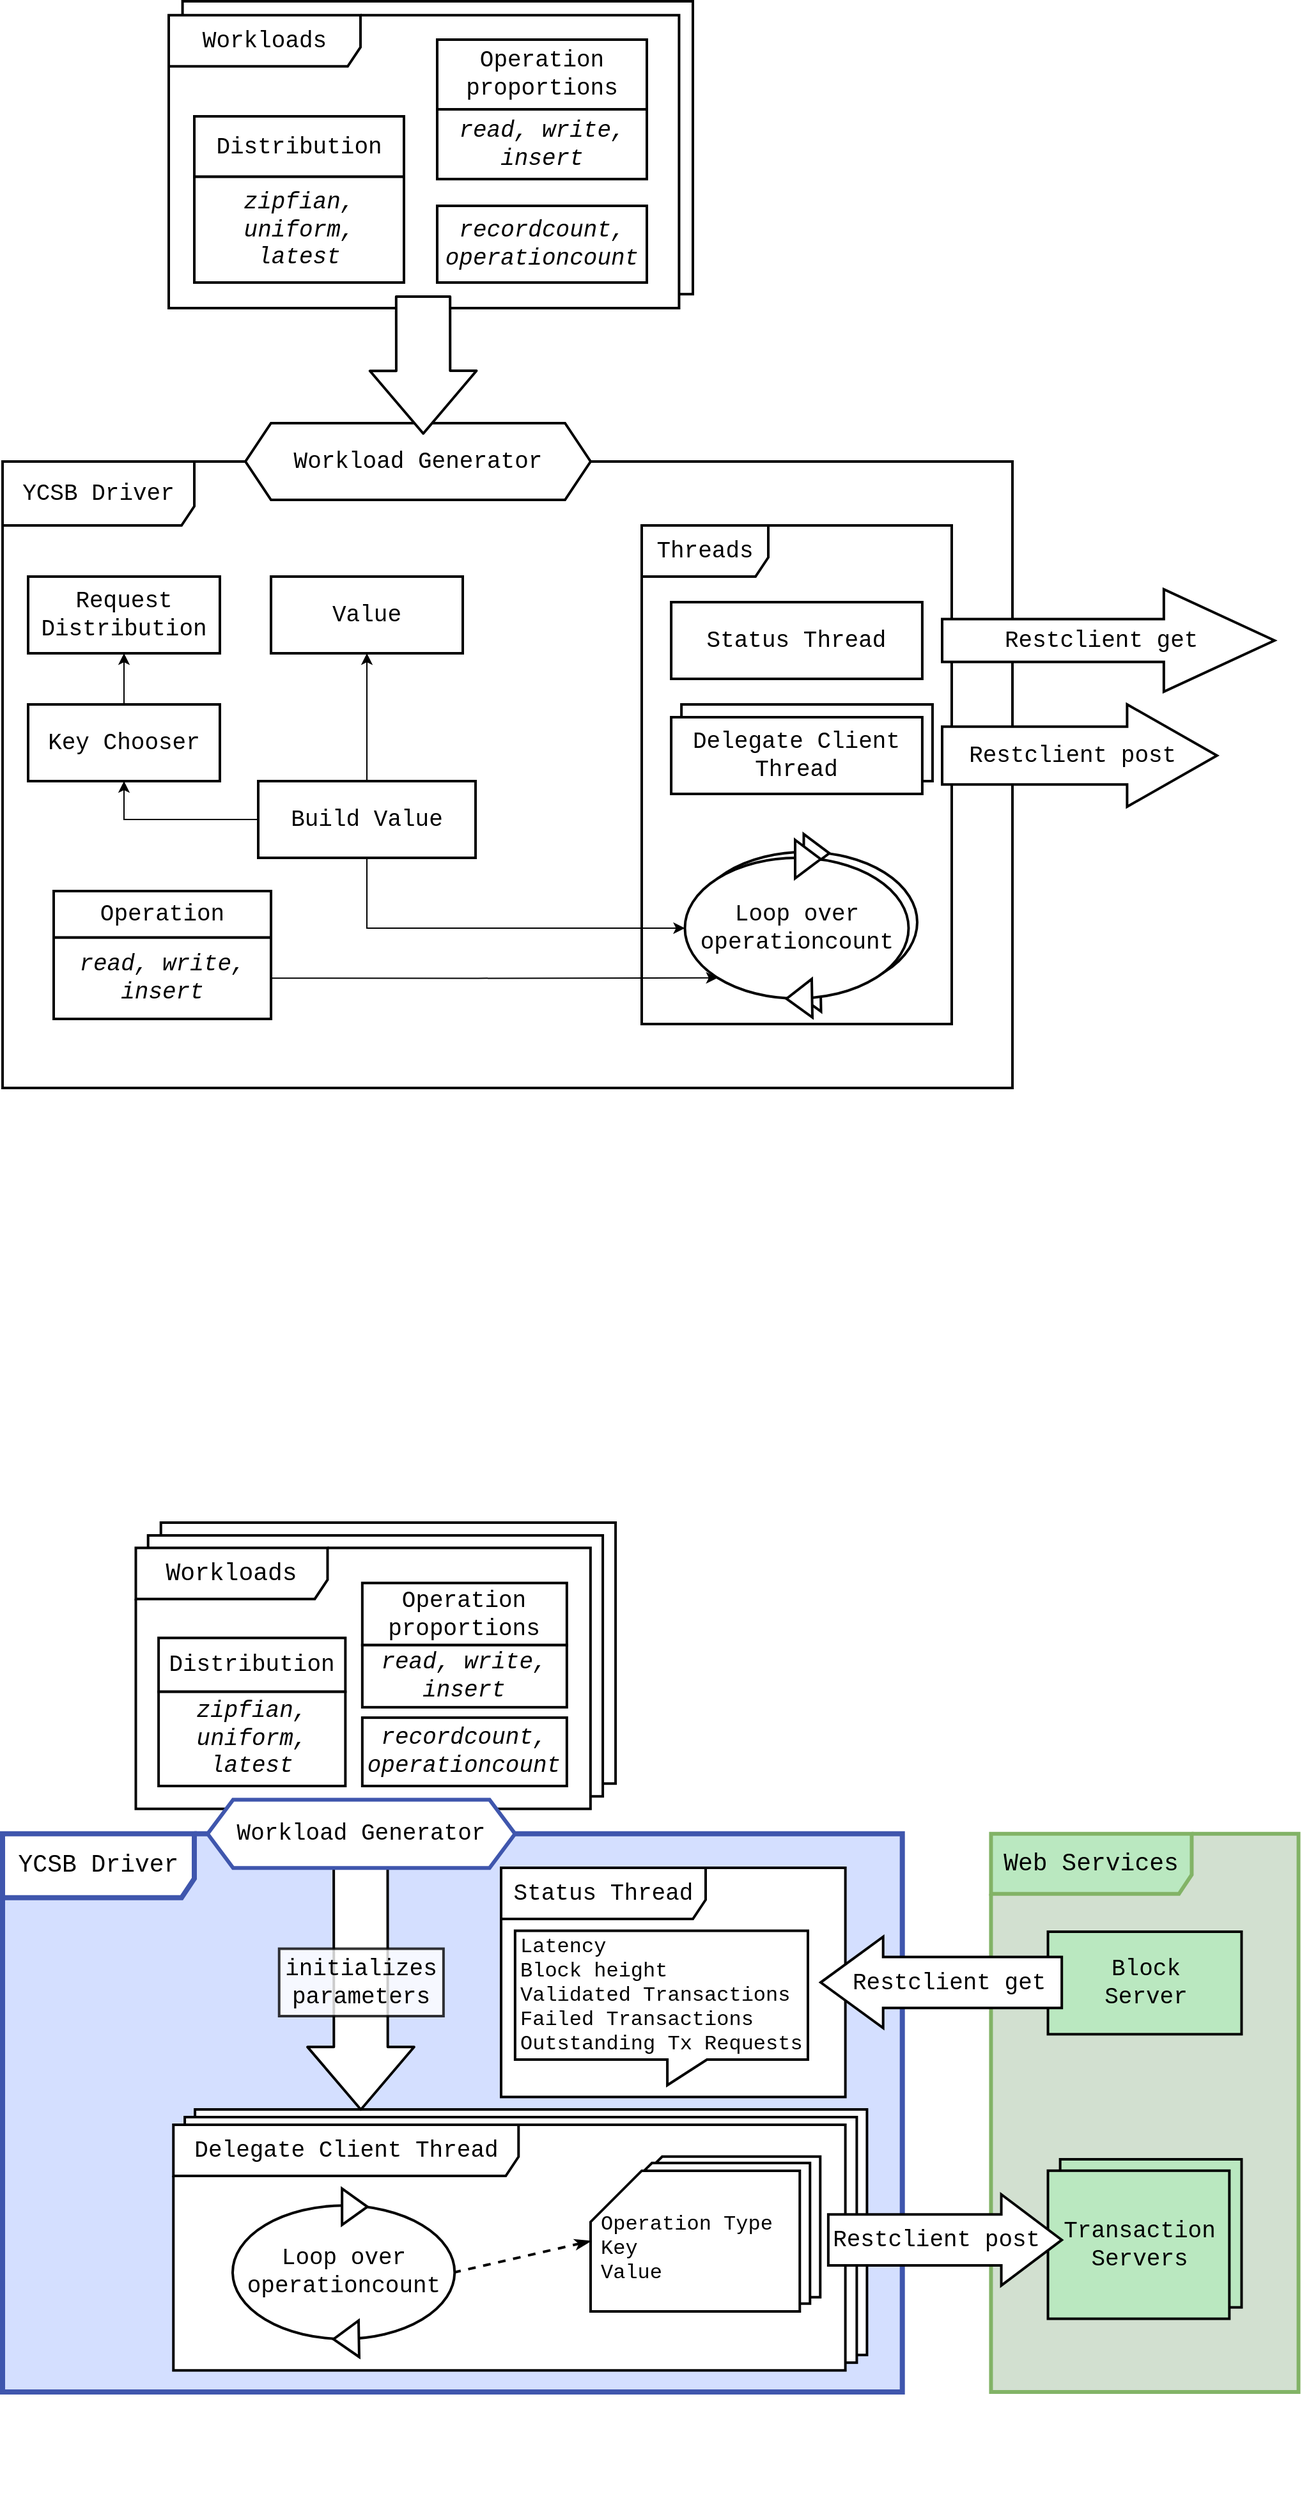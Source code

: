 <mxfile version="13.7.9" type="github">
  <diagram id="pOonJXKXdqX5Wi59BkSP" name="Page-1">
    <mxGraphModel dx="1422" dy="1947" grid="1" gridSize="10" guides="1" tooltips="1" connect="1" arrows="1" fold="1" page="1" pageScale="1" pageWidth="1600" pageHeight="1200" math="0" shadow="0">
      <root>
        <mxCell id="0" />
        <mxCell id="1" parent="0" />
        <mxCell id="Sb2OnQl6o-W4m9OuFsLd-70" value="" style="rounded=0;whiteSpace=wrap;html=1;strokeWidth=2;fillColor=#ffffff;gradientColor=none;fontFamily=Courier New;fontSize=18;" parent="1" vertex="1">
          <mxGeometry x="173.855" y="40" width="355.679" height="204.11" as="geometry" />
        </mxCell>
        <mxCell id="Sb2OnQl6o-W4m9OuFsLd-69" value="" style="group" parent="1" vertex="1" connectable="0">
          <mxGeometry x="823.222" y="283.431" width="240.558" height="436.569" as="geometry" />
        </mxCell>
        <mxCell id="Sb2OnQl6o-W4m9OuFsLd-57" value="&lt;font style=&quot;font-size: 19px&quot;&gt;Web Services&lt;/font&gt;" style="shape=umlFrame;whiteSpace=wrap;html=1;width=157;height=47;strokeWidth=3;fontFamily=Courier New;fontSize=18;strokeColor=#82b366;fillColor=#BAE8C0;swimlaneFillColor=#D2E0D0;" parent="Sb2OnQl6o-W4m9OuFsLd-69" vertex="1">
          <mxGeometry width="240.558" height="436.569" as="geometry" />
        </mxCell>
        <mxCell id="Sb2OnQl6o-W4m9OuFsLd-58" value="&lt;div style=&quot;font-size: 18px;&quot;&gt;Block&lt;br style=&quot;font-size: 18px;&quot;&gt;&lt;/div&gt;&lt;div style=&quot;font-size: 18px;&quot;&gt;Server&lt;br style=&quot;font-size: 18px;&quot;&gt;&lt;/div&gt;" style="html=1;strokeWidth=2;fontFamily=Courier New;fontSize=18;rounded=0;fillColor=#BAE8C0;" parent="Sb2OnQl6o-W4m9OuFsLd-69" vertex="1">
          <mxGeometry x="44.548" y="76.566" width="151.462" height="80.186" as="geometry" />
        </mxCell>
        <mxCell id="Sb2OnQl6o-W4m9OuFsLd-61" value="" style="group;fontSize=18;" parent="Sb2OnQl6o-W4m9OuFsLd-69" vertex="1" connectable="0">
          <mxGeometry x="44.548" y="254.567" width="151.462" height="124.734" as="geometry" />
        </mxCell>
        <mxCell id="Sb2OnQl6o-W4m9OuFsLd-59" value="" style="html=1;strokeWidth=2;fontFamily=Courier New;fontSize=18;rounded=0;fillColor=#BAE8C0;" parent="Sb2OnQl6o-W4m9OuFsLd-61" vertex="1">
          <mxGeometry x="9.562" width="141.901" height="115.824" as="geometry" />
        </mxCell>
        <mxCell id="Sb2OnQl6o-W4m9OuFsLd-60" value="&lt;div style=&quot;font-size: 18px;&quot;&gt;Transaction&lt;/div&gt;&lt;div style=&quot;font-size: 18px;&quot;&gt;Servers&lt;br style=&quot;font-size: 18px;&quot;&gt;&lt;/div&gt;" style="html=1;strokeWidth=2;fontFamily=Courier New;fontSize=18;rounded=0;fillColor=#BAE8C0;" parent="Sb2OnQl6o-W4m9OuFsLd-61" vertex="1">
          <mxGeometry y="8.91" width="141.901" height="115.824" as="geometry" />
        </mxCell>
        <mxCell id="PL5TwtShoDvxXe4F9321-1" value="&lt;font style=&quot;font-size: 18px&quot;&gt;YCSB Driver&lt;/font&gt;" style="shape=umlFrame;whiteSpace=wrap;html=1;strokeWidth=2;fontFamily=Courier New;width=150;height=50;" parent="1" vertex="1">
          <mxGeometry x="50" y="-790" width="790" height="490" as="geometry" />
        </mxCell>
        <mxCell id="PL5TwtShoDvxXe4F9321-3" value="Workload Generator" style="shape=hexagon;perimeter=hexagonPerimeter2;whiteSpace=wrap;html=1;fixedSize=1;fontFamily=Courier New;fontSize=18;fontColor=#000000;align=center;strokeColor=#000000;strokeWidth=2;fillColor=#ffffff;" parent="1" vertex="1">
          <mxGeometry x="240" y="-820" width="270" height="60" as="geometry" />
        </mxCell>
        <mxCell id="PL5TwtShoDvxXe4F9321-40" value="" style="group" parent="1" vertex="1" connectable="0">
          <mxGeometry x="180" y="-1150" width="410" height="340" as="geometry" />
        </mxCell>
        <mxCell id="PL5TwtShoDvxXe4F9321-33" value="" style="rounded=0;whiteSpace=wrap;html=1;strokeWidth=2;fillColor=#ffffff;gradientColor=none;fontFamily=Courier New;fontSize=18;" parent="PL5TwtShoDvxXe4F9321-40" vertex="1">
          <mxGeometry x="10.789" width="399.211" height="229.091" as="geometry" />
        </mxCell>
        <mxCell id="PL5TwtShoDvxXe4F9321-24" value="&lt;font style=&quot;font-size: 18px&quot;&gt;Workloads&lt;/font&gt;" style="shape=umlFrame;whiteSpace=wrap;html=1;strokeWidth=2;fontFamily=Courier New;width=150;height=40;swimlaneFillColor=#ffffff;" parent="PL5TwtShoDvxXe4F9321-40" vertex="1">
          <mxGeometry y="10.909" width="399.211" height="229.091" as="geometry" />
        </mxCell>
        <mxCell id="PL5TwtShoDvxXe4F9321-46" value="&lt;div&gt;&lt;i&gt;recordcount,&lt;/i&gt;&lt;/div&gt;&lt;div&gt;&lt;i&gt;operationcount&lt;br&gt;&lt;/i&gt;&lt;/div&gt;" style="rounded=0;whiteSpace=wrap;html=1;strokeWidth=2;fontFamily=Courier New;fontSize=18;" parent="PL5TwtShoDvxXe4F9321-40" vertex="1">
          <mxGeometry x="210" y="160" width="164" height="60" as="geometry" />
        </mxCell>
        <mxCell id="PL5TwtShoDvxXe4F9321-29" value="" style="group" parent="PL5TwtShoDvxXe4F9321-40" vertex="1" connectable="0">
          <mxGeometry x="20" y="90" width="164" height="130" as="geometry" />
        </mxCell>
        <mxCell id="PL5TwtShoDvxXe4F9321-27" value="Distribution" style="rounded=0;whiteSpace=wrap;html=1;strokeWidth=2;fontFamily=Courier New;fontSize=18;" parent="PL5TwtShoDvxXe4F9321-29" vertex="1">
          <mxGeometry width="164.0" height="47.273" as="geometry" />
        </mxCell>
        <mxCell id="PL5TwtShoDvxXe4F9321-28" value="&lt;div&gt;&lt;i&gt;zipfian, uniform,&lt;/i&gt;&lt;/div&gt;&lt;div&gt;&lt;i&gt; latest &lt;br&gt;&lt;/i&gt;&lt;/div&gt;" style="rounded=0;whiteSpace=wrap;html=1;strokeWidth=2;fontFamily=Courier New;fontSize=18;" parent="PL5TwtShoDvxXe4F9321-29" vertex="1">
          <mxGeometry y="47.273" width="164.0" height="82.727" as="geometry" />
        </mxCell>
        <mxCell id="PL5TwtShoDvxXe4F9321-42" value="" style="group" parent="PL5TwtShoDvxXe4F9321-40" vertex="1" connectable="0">
          <mxGeometry x="210" y="30" width="180" height="130" as="geometry" />
        </mxCell>
        <mxCell id="PL5TwtShoDvxXe4F9321-39" value="Operation proportions" style="rounded=0;whiteSpace=wrap;html=1;strokeWidth=2;fontFamily=Courier New;fontSize=18;" parent="PL5TwtShoDvxXe4F9321-42" vertex="1">
          <mxGeometry width="164" height="54.545" as="geometry" />
        </mxCell>
        <mxCell id="PL5TwtShoDvxXe4F9321-41" value="&lt;i&gt;read, write, insert&lt;/i&gt;" style="rounded=0;whiteSpace=wrap;html=1;strokeWidth=2;fontFamily=Courier New;fontSize=18;" parent="PL5TwtShoDvxXe4F9321-42" vertex="1">
          <mxGeometry y="54.545" width="164" height="54.545" as="geometry" />
        </mxCell>
        <mxCell id="PL5TwtShoDvxXe4F9321-45" value="" style="shape=flexArrow;endArrow=classic;html=1;shadow=0;strokeColor=#000000;strokeWidth=2;fillColor=#ffffff;fontFamily=Courier New;fontSize=18;width=41.176;endSize=15.671;endWidth=39.17;" parent="PL5TwtShoDvxXe4F9321-40" edge="1">
          <mxGeometry width="50" height="50" relative="1" as="geometry">
            <mxPoint x="199" y="230" as="sourcePoint" />
            <mxPoint x="199.11" y="339.09" as="targetPoint" />
          </mxGeometry>
        </mxCell>
        <mxCell id="PL5TwtShoDvxXe4F9321-31" value="Request Distribution" style="rounded=0;whiteSpace=wrap;html=1;strokeWidth=2;fontFamily=Courier New;fontSize=18;" parent="1" vertex="1">
          <mxGeometry x="70" y="-700" width="150" height="60" as="geometry" />
        </mxCell>
        <mxCell id="7x54OEAqJuPXam43WJhG-1" value="" style="group" parent="1" vertex="1" connectable="0">
          <mxGeometry x="90" y="-454" width="170" height="100" as="geometry" />
        </mxCell>
        <mxCell id="7x54OEAqJuPXam43WJhG-2" value="Operation" style="rounded=0;whiteSpace=wrap;html=1;strokeWidth=2;fontFamily=Courier New;fontSize=18;" parent="7x54OEAqJuPXam43WJhG-1" vertex="1">
          <mxGeometry width="170.0" height="36.364" as="geometry" />
        </mxCell>
        <mxCell id="7x54OEAqJuPXam43WJhG-3" value="&lt;div&gt;&lt;i&gt;read, write,&lt;/i&gt;&lt;/div&gt;&lt;div&gt;&lt;i&gt;insert&lt;br&gt;&lt;/i&gt;&lt;/div&gt;" style="rounded=0;whiteSpace=wrap;html=1;strokeWidth=2;fontFamily=Courier New;fontSize=18;" parent="7x54OEAqJuPXam43WJhG-1" vertex="1">
          <mxGeometry y="36.364" width="170.0" height="63.636" as="geometry" />
        </mxCell>
        <mxCell id="7x54OEAqJuPXam43WJhG-14" style="edgeStyle=orthogonalEdgeStyle;rounded=0;orthogonalLoop=1;jettySize=auto;html=1;exitX=1;exitY=0.5;exitDx=0;exitDy=0;entryX=0;entryY=1;entryDx=0;entryDy=0;fontFamily=Courier New;fontSize=18;" parent="1" source="7x54OEAqJuPXam43WJhG-3" target="7x54OEAqJuPXam43WJhG-5" edge="1">
          <mxGeometry relative="1" as="geometry" />
        </mxCell>
        <mxCell id="7x54OEAqJuPXam43WJhG-18" style="edgeStyle=orthogonalEdgeStyle;rounded=0;orthogonalLoop=1;jettySize=auto;html=1;exitX=0;exitY=0.5;exitDx=0;exitDy=0;entryX=0.5;entryY=1;entryDx=0;entryDy=0;fontFamily=Courier New;fontSize=18;" parent="1" source="7x54OEAqJuPXam43WJhG-15" target="7x54OEAqJuPXam43WJhG-16" edge="1">
          <mxGeometry relative="1" as="geometry" />
        </mxCell>
        <mxCell id="7x54OEAqJuPXam43WJhG-21" style="edgeStyle=orthogonalEdgeStyle;rounded=0;orthogonalLoop=1;jettySize=auto;html=1;exitX=0.5;exitY=0;exitDx=0;exitDy=0;entryX=0.5;entryY=1;entryDx=0;entryDy=0;fontFamily=Courier New;fontSize=18;" parent="1" source="7x54OEAqJuPXam43WJhG-15" target="7x54OEAqJuPXam43WJhG-20" edge="1">
          <mxGeometry relative="1" as="geometry" />
        </mxCell>
        <mxCell id="7x54OEAqJuPXam43WJhG-22" style="edgeStyle=orthogonalEdgeStyle;rounded=0;orthogonalLoop=1;jettySize=auto;html=1;exitX=0.5;exitY=1;exitDx=0;exitDy=0;entryX=0;entryY=0.5;entryDx=0;entryDy=0;fontFamily=Courier New;fontSize=18;" parent="1" source="7x54OEAqJuPXam43WJhG-15" target="7x54OEAqJuPXam43WJhG-5" edge="1">
          <mxGeometry relative="1" as="geometry" />
        </mxCell>
        <mxCell id="7x54OEAqJuPXam43WJhG-15" value="Build Value" style="rounded=0;whiteSpace=wrap;html=1;strokeWidth=2;fontFamily=Courier New;fontSize=18;" parent="1" vertex="1">
          <mxGeometry x="250" y="-540" width="170" height="60" as="geometry" />
        </mxCell>
        <mxCell id="7x54OEAqJuPXam43WJhG-19" style="edgeStyle=orthogonalEdgeStyle;rounded=0;orthogonalLoop=1;jettySize=auto;html=1;exitX=0.5;exitY=0;exitDx=0;exitDy=0;entryX=0.5;entryY=1;entryDx=0;entryDy=0;fontFamily=Courier New;fontSize=18;" parent="1" source="7x54OEAqJuPXam43WJhG-16" target="PL5TwtShoDvxXe4F9321-31" edge="1">
          <mxGeometry relative="1" as="geometry" />
        </mxCell>
        <mxCell id="7x54OEAqJuPXam43WJhG-16" value="Key Chooser" style="rounded=0;whiteSpace=wrap;html=1;strokeWidth=2;fontFamily=Courier New;fontSize=18;" parent="1" vertex="1">
          <mxGeometry x="70" y="-600" width="150" height="60" as="geometry" />
        </mxCell>
        <mxCell id="7x54OEAqJuPXam43WJhG-20" value="Value" style="rounded=0;whiteSpace=wrap;html=1;strokeWidth=2;fontFamily=Courier New;fontSize=18;" parent="1" vertex="1">
          <mxGeometry x="260" y="-700" width="150" height="60" as="geometry" />
        </mxCell>
        <mxCell id="pPdJFVaLqsblE36bBjSX-1" value="" style="group" parent="1" vertex="1" connectable="0">
          <mxGeometry x="550" y="-740" width="242.5" height="390" as="geometry" />
        </mxCell>
        <mxCell id="PL5TwtShoDvxXe4F9321-13" value="&lt;font style=&quot;font-size: 18px&quot;&gt;Threads&lt;/font&gt;" style="shape=umlFrame;whiteSpace=wrap;html=1;strokeWidth=2;fontFamily=Courier New;width=99;height=40;" parent="pPdJFVaLqsblE36bBjSX-1" vertex="1">
          <mxGeometry width="242.5" height="390" as="geometry" />
        </mxCell>
        <mxCell id="PL5TwtShoDvxXe4F9321-10" value="Status Thread" style="rounded=0;whiteSpace=wrap;html=1;strokeWidth=2;fontFamily=Courier New;fontSize=18;" parent="pPdJFVaLqsblE36bBjSX-1" vertex="1">
          <mxGeometry x="23.048" y="60" width="196.405" height="60" as="geometry" />
        </mxCell>
        <mxCell id="7x54OEAqJuPXam43WJhG-6" value="" style="group" parent="pPdJFVaLqsblE36bBjSX-1" vertex="1" connectable="0">
          <mxGeometry x="23.048" y="140" width="204.421" height="70" as="geometry" />
        </mxCell>
        <mxCell id="PL5TwtShoDvxXe4F9321-11" value="Delegate Client" style="rounded=0;whiteSpace=wrap;html=1;strokeWidth=2;fontFamily=Courier New;fontSize=18;" parent="7x54OEAqJuPXam43WJhG-6" vertex="1">
          <mxGeometry x="8.017" width="196.405" height="60" as="geometry" />
        </mxCell>
        <mxCell id="PL5TwtShoDvxXe4F9321-12" value="Delegate Client Thread" style="rounded=0;whiteSpace=wrap;html=1;strokeWidth=2;fontFamily=Courier New;fontSize=18;" parent="7x54OEAqJuPXam43WJhG-6" vertex="1">
          <mxGeometry y="10" width="196.405" height="60" as="geometry" />
        </mxCell>
        <mxCell id="7x54OEAqJuPXam43WJhG-9" value="" style="group" parent="pPdJFVaLqsblE36bBjSX-1" vertex="1" connectable="0">
          <mxGeometry x="33.75" y="246" width="183.75" height="139.172" as="geometry" />
        </mxCell>
        <mxCell id="7x54OEAqJuPXam43WJhG-10" value="" style="group" parent="7x54OEAqJuPXam43WJhG-9" vertex="1" connectable="0">
          <mxGeometry x="6.75" y="-4.59" width="175" height="139.172" as="geometry" />
        </mxCell>
        <mxCell id="7x54OEAqJuPXam43WJhG-11" value="&lt;font style=&quot;font-size: 18px;&quot;&gt;&lt;font style=&quot;font-size: 18px;&quot;&gt;Loop over operationcount&lt;br style=&quot;font-size: 18px;&quot;&gt;&lt;/font&gt;&lt;/font&gt;" style="ellipse;whiteSpace=wrap;html=1;strokeWidth=2;fontFamily=Courier New;fontSize=18;" parent="7x54OEAqJuPXam43WJhG-10" vertex="1">
          <mxGeometry y="14" width="175" height="110" as="geometry" />
        </mxCell>
        <mxCell id="7x54OEAqJuPXam43WJhG-12" value="" style="triangle;whiteSpace=wrap;html=1;strokeWidth=2;fontFamily=Courier New;fontSize=18;" parent="7x54OEAqJuPXam43WJhG-10" vertex="1">
          <mxGeometry x="86.25" width="20" height="30" as="geometry" />
        </mxCell>
        <mxCell id="7x54OEAqJuPXam43WJhG-13" value="" style="triangle;whiteSpace=wrap;html=1;strokeWidth=2;fontFamily=Courier New;fontSize=18;rotation=-181;" parent="7x54OEAqJuPXam43WJhG-10" vertex="1">
          <mxGeometry x="79.5" y="109" width="20" height="30" as="geometry" />
        </mxCell>
        <mxCell id="7x54OEAqJuPXam43WJhG-5" value="&lt;font style=&quot;font-size: 18px;&quot;&gt;&lt;font style=&quot;font-size: 18px;&quot;&gt;Loop over operationcount&lt;br style=&quot;font-size: 18px;&quot;&gt;&lt;/font&gt;&lt;/font&gt;" style="ellipse;whiteSpace=wrap;html=1;strokeWidth=2;fontFamily=Courier New;fontSize=18;" parent="7x54OEAqJuPXam43WJhG-9" vertex="1">
          <mxGeometry y="14" width="175" height="110" as="geometry" />
        </mxCell>
        <mxCell id="7x54OEAqJuPXam43WJhG-7" value="" style="triangle;whiteSpace=wrap;html=1;strokeWidth=2;fontFamily=Courier New;fontSize=18;" parent="7x54OEAqJuPXam43WJhG-9" vertex="1">
          <mxGeometry x="86.25" width="20" height="30" as="geometry" />
        </mxCell>
        <mxCell id="7x54OEAqJuPXam43WJhG-8" value="" style="triangle;whiteSpace=wrap;html=1;strokeWidth=2;fontFamily=Courier New;fontSize=18;rotation=-181;" parent="7x54OEAqJuPXam43WJhG-9" vertex="1">
          <mxGeometry x="79.5" y="109" width="20" height="30" as="geometry" />
        </mxCell>
        <mxCell id="pPdJFVaLqsblE36bBjSX-4" value="Restclient post&amp;nbsp; " style="shape=singleArrow;whiteSpace=wrap;html=1;arrowWidth=0.566;arrowSize=0.327;strokeWidth=2;fontFamily=Courier New;fontSize=18;" parent="1" vertex="1">
          <mxGeometry x="785" y="-600" width="215" height="80" as="geometry" />
        </mxCell>
        <mxCell id="pPdJFVaLqsblE36bBjSX-5" value="Restclient get&amp;nbsp; " style="shape=singleArrow;whiteSpace=wrap;html=1;arrowWidth=0.418;arrowSize=0.333;strokeWidth=2;fontFamily=Courier New;fontSize=18;" parent="1" vertex="1">
          <mxGeometry x="785" y="-690" width="260" height="80" as="geometry" />
        </mxCell>
        <mxCell id="Sb2OnQl6o-W4m9OuFsLd-1" value="&lt;font style=&quot;font-size: 19px&quot;&gt;YCSB Driver&lt;/font&gt;" style="shape=umlFrame;whiteSpace=wrap;html=1;strokeWidth=4;fontFamily=Courier New;width=150;height=50;fontSize=18;labelBackgroundColor=#ffffff;swimlaneFillColor=#D4DFFF;strokeColor=#3F56AD;" parent="1" vertex="1">
          <mxGeometry x="50" y="283.431" width="703.855" height="436.569" as="geometry" />
        </mxCell>
        <mxCell id="Sb2OnQl6o-W4m9OuFsLd-44" value="&lt;font style=&quot;font-size: 18px;&quot;&gt;Status Thread&lt;/font&gt;" style="shape=umlFrame;whiteSpace=wrap;html=1;strokeWidth=2;fontFamily=Courier New;width=160;height=40;fontSize=18;swimlaneFillColor=#ffffff;" parent="1" vertex="1">
          <mxGeometry x="440" y="310" width="269.31" height="179.28" as="geometry" />
        </mxCell>
        <mxCell id="Sb2OnQl6o-W4m9OuFsLd-46" value="Restclient get&amp;nbsp; " style="shape=singleArrow;whiteSpace=wrap;html=1;arrowWidth=0.559;arrowSize=0.259;strokeWidth=2;fontFamily=Courier New;fontSize=18;spacingLeft=0;flipH=1;align=right;" parent="1" vertex="1">
          <mxGeometry x="690" y="364" width="188.59" height="71.28" as="geometry" />
        </mxCell>
        <mxCell id="Sb2OnQl6o-W4m9OuFsLd-72" value="" style="group;strokeWidth=1;" parent="1" vertex="1" connectable="0">
          <mxGeometry x="183.64" y="501" width="544.57" height="302.18" as="geometry" />
        </mxCell>
        <mxCell id="l9jYjJXr0urSsTnsKZXw-16" value="" style="rounded=0;whiteSpace=wrap;html=1;strokeWidth=2;fontSize=18;" parent="Sb2OnQl6o-W4m9OuFsLd-72" vertex="1">
          <mxGeometry x="16.91" y="-2" width="525.661" height="192.071" as="geometry" />
        </mxCell>
        <mxCell id="Sb2OnQl6o-W4m9OuFsLd-63" value="" style="rounded=0;whiteSpace=wrap;html=1;strokeWidth=2;fontSize=18;" parent="Sb2OnQl6o-W4m9OuFsLd-72" vertex="1">
          <mxGeometry x="8.909" y="4" width="525.661" height="192.071" as="geometry" />
        </mxCell>
        <mxCell id="l9jYjJXr0urSsTnsKZXw-14" value="" style="group" parent="Sb2OnQl6o-W4m9OuFsLd-72" vertex="1" connectable="0">
          <mxGeometry y="9.999" width="525.661" height="192.071" as="geometry" />
        </mxCell>
        <mxCell id="Sb2OnQl6o-W4m9OuFsLd-45" value="&lt;font style=&quot;font-size: 18px;&quot;&gt;Delegate Client Thread&lt;/font&gt;" style="shape=umlFrame;whiteSpace=wrap;html=1;strokeWidth=2;fontFamily=Courier New;width=270;height=40;labelBackgroundColor=none;sketch=0;shadow=0;swimlaneFillColor=#ffffff;fontSize=18;" parent="l9jYjJXr0urSsTnsKZXw-14" vertex="1">
          <mxGeometry width="525.661" height="192.071" as="geometry" />
        </mxCell>
        <mxCell id="Sb2OnQl6o-W4m9OuFsLd-48" value="" style="group;fontSize=18;" parent="l9jYjJXr0urSsTnsKZXw-14" vertex="1" connectable="0">
          <mxGeometry x="46.36" y="49.891" width="173.64" height="132.07" as="geometry" />
        </mxCell>
        <mxCell id="Sb2OnQl6o-W4m9OuFsLd-49" value="&lt;font style=&quot;font-size: 18px;&quot;&gt;&lt;font style=&quot;font-size: 18px;&quot;&gt;Loop over operationcount&lt;br style=&quot;font-size: 18px;&quot;&gt;&lt;/font&gt;&lt;/font&gt;" style="ellipse;whiteSpace=wrap;html=1;strokeWidth=2;fontFamily=Courier New;fontSize=18;" parent="Sb2OnQl6o-W4m9OuFsLd-48" vertex="1">
          <mxGeometry y="13.286" width="173.64" height="104.386" as="geometry" />
        </mxCell>
        <mxCell id="Sb2OnQl6o-W4m9OuFsLd-50" value="" style="triangle;whiteSpace=wrap;html=1;strokeWidth=2;fontFamily=Courier New;fontSize=18;" parent="Sb2OnQl6o-W4m9OuFsLd-48" vertex="1">
          <mxGeometry x="85.58" width="19.845" height="28.469" as="geometry" />
        </mxCell>
        <mxCell id="Sb2OnQl6o-W4m9OuFsLd-51" value="" style="triangle;whiteSpace=wrap;html=1;strokeWidth=2;fontFamily=Courier New;fontSize=18;rotation=-181;" parent="Sb2OnQl6o-W4m9OuFsLd-48" vertex="1">
          <mxGeometry x="78.882" y="103.438" width="19.845" height="28.469" as="geometry" />
        </mxCell>
        <mxCell id="vjAiRK5MgwjQdATtGvH9-11" value="" style="endArrow=none;dashed=1;html=1;strokeWidth=2;fontFamily=Courier New;fontSize=16;entryX=1;entryY=0.5;entryDx=0;entryDy=0;exitX=0;exitY=0;exitDx=0;exitDy=55;startArrow=classicThin;startFill=1;exitPerimeter=0;" parent="l9jYjJXr0urSsTnsKZXw-14" source="vjAiRK5MgwjQdATtGvH9-10" target="Sb2OnQl6o-W4m9OuFsLd-49" edge="1">
          <mxGeometry width="50" height="50" relative="1" as="geometry">
            <mxPoint x="296.36" y="89.891" as="sourcePoint" />
            <mxPoint x="246.36" y="139.891" as="targetPoint" />
          </mxGeometry>
        </mxCell>
        <mxCell id="l9jYjJXr0urSsTnsKZXw-1" value="&lt;div&gt;Operation Type&lt;br&gt;&lt;/div&gt;&lt;div&gt;Key&lt;/div&gt;&lt;div&gt;Value&lt;br&gt;&lt;/div&gt;" style="shape=card;whiteSpace=wrap;html=1;fontFamily=Courier New;fontSize=16;align=left;size=40;spacingBottom=0;spacingTop=12;spacingLeft=6;strokeWidth=2;" parent="l9jYjJXr0urSsTnsKZXw-14" vertex="1">
          <mxGeometry x="342.36" y="24.891" width="163.64" height="110" as="geometry" />
        </mxCell>
        <mxCell id="vjAiRK5MgwjQdATtGvH9-12" value="&lt;div&gt;Operation Type&lt;br&gt;&lt;/div&gt;&lt;div&gt;Key&lt;/div&gt;&lt;div&gt;Value&lt;br&gt;&lt;/div&gt;" style="shape=card;whiteSpace=wrap;html=1;fontFamily=Courier New;fontSize=16;align=left;size=40;spacingBottom=0;spacingTop=12;spacingLeft=6;strokeWidth=2;" parent="l9jYjJXr0urSsTnsKZXw-14" vertex="1">
          <mxGeometry x="334.36" y="29.891" width="163.64" height="110" as="geometry" />
        </mxCell>
        <mxCell id="vjAiRK5MgwjQdATtGvH9-10" value="&lt;div&gt;Operation Type&lt;br&gt;&lt;/div&gt;&lt;div&gt;Key&lt;/div&gt;&lt;div&gt;Value&lt;br&gt;&lt;/div&gt;" style="shape=card;whiteSpace=wrap;html=1;fontFamily=Courier New;fontSize=16;align=left;size=40;spacingBottom=0;spacingTop=12;spacingLeft=6;strokeWidth=2;" parent="l9jYjJXr0urSsTnsKZXw-14" vertex="1">
          <mxGeometry x="326.36" y="35.981" width="163.64" height="110" as="geometry" />
        </mxCell>
        <mxCell id="Sb2OnQl6o-W4m9OuFsLd-62" value="Restclient post&amp;nbsp; " style="shape=singleArrow;whiteSpace=wrap;html=1;arrowWidth=0.559;arrowSize=0.259;strokeWidth=2;fontFamily=Courier New;fontSize=18;spacingLeft=-3;" parent="1" vertex="1">
          <mxGeometry x="695.943" y="565.447" width="182.646" height="71.277" as="geometry" />
        </mxCell>
        <mxCell id="vjAiRK5MgwjQdATtGvH9-2" value="&lt;div style=&quot;font-size: 16px;&quot;&gt;&lt;div style=&quot;font-size: 16px;&quot;&gt;Latency&lt;/div&gt;Block height&lt;/div&gt;&lt;div style=&quot;font-size: 16px;&quot;&gt;Validated Transactions&lt;/div&gt;&lt;div style=&quot;font-size: 16px;&quot;&gt;Failed Transactions&lt;/div&gt;&lt;div style=&quot;font-size: 16px;&quot;&gt;Outstanding Tx Requests&lt;/div&gt;" style="shape=callout;whiteSpace=wrap;html=1;perimeter=calloutPerimeter;fontFamily=Courier New;fontSize=16;align=left;position2=0.52;size=20;position=0.52;base=31;spacingLeft=2;strokeWidth=2;" parent="1" vertex="1">
          <mxGeometry x="450.93" y="359.28" width="229.07" height="120.72" as="geometry" />
        </mxCell>
        <mxCell id="Sb2OnQl6o-W4m9OuFsLd-55" value="" style="shape=flexArrow;endArrow=classic;html=1;shadow=0;strokeWidth=2;fillColor=#ffffff;fontFamily=Courier New;fontSize=18;width=41.176;endSize=15.671;endWidth=39.17;entryX=0.279;entryY=-0.005;entryDx=0;entryDy=0;entryPerimeter=0;" parent="1" edge="1">
          <mxGeometry x="50" y="41" width="50" height="50" as="geometry">
            <mxPoint x="330.125" y="280.668" as="sourcePoint" />
            <mxPoint x="330.299" y="500.149" as="targetPoint" />
          </mxGeometry>
        </mxCell>
        <mxCell id="Sb2OnQl6o-W4m9OuFsLd-65" value="initializes parameters" style="rounded=0;whiteSpace=wrap;html=1;sketch=0;strokeWidth=2;gradientColor=none;fontFamily=Courier New;fontSize=18;opacity=80;" parent="1" vertex="1">
          <mxGeometry x="266.37" y="373.29" width="128.56" height="52.71" as="geometry" />
        </mxCell>
        <mxCell id="Sb2OnQl6o-W4m9OuFsLd-4" value="" style="rounded=0;whiteSpace=wrap;html=1;strokeWidth=2;fillColor=#ffffff;gradientColor=none;fontFamily=Courier New;fontSize=18;" parent="1" vertex="1">
          <mxGeometry x="163.855" y="50" width="355.679" height="204.11" as="geometry" />
        </mxCell>
        <mxCell id="Sb2OnQl6o-W4m9OuFsLd-5" value="&lt;font style=&quot;font-size: 19px&quot;&gt;Workloads&lt;/font&gt;" style="shape=umlFrame;whiteSpace=wrap;html=1;strokeWidth=2;fontFamily=Courier New;width=150;height=40;swimlaneFillColor=#ffffff;fontSize=18;" parent="1" vertex="1">
          <mxGeometry x="154.242" y="59.72" width="355.679" height="204.11" as="geometry" />
        </mxCell>
        <mxCell id="Sb2OnQl6o-W4m9OuFsLd-7" value="" style="group;fontSize=18;" parent="1" vertex="1" connectable="0">
          <mxGeometry x="172.061" y="130.186" width="146.117" height="115.824" as="geometry" />
        </mxCell>
        <mxCell id="Sb2OnQl6o-W4m9OuFsLd-8" value="Distribution" style="rounded=0;whiteSpace=wrap;html=1;strokeWidth=2;fontFamily=Courier New;fontSize=18;" parent="Sb2OnQl6o-W4m9OuFsLd-7" vertex="1">
          <mxGeometry width="146.117" height="42.118" as="geometry" />
        </mxCell>
        <mxCell id="Sb2OnQl6o-W4m9OuFsLd-9" value="&lt;div style=&quot;font-size: 18px;&quot;&gt;&lt;i style=&quot;font-size: 18px;&quot;&gt;zipfian, uniform,&lt;/i&gt;&lt;/div&gt;&lt;div style=&quot;font-size: 18px;&quot;&gt;&lt;i style=&quot;font-size: 18px;&quot;&gt; latest &lt;br style=&quot;font-size: 18px;&quot;&gt;&lt;/i&gt;&lt;/div&gt;" style="rounded=0;whiteSpace=wrap;html=1;strokeWidth=2;fontFamily=Courier New;fontSize=18;" parent="Sb2OnQl6o-W4m9OuFsLd-7" vertex="1">
          <mxGeometry y="42.118" width="146.117" height="73.706" as="geometry" />
        </mxCell>
        <mxCell id="Sb2OnQl6o-W4m9OuFsLd-6" value="&lt;div style=&quot;font-size: 18px;&quot;&gt;&lt;i style=&quot;font-size: 18px;&quot;&gt;recordcount,&lt;/i&gt;&lt;/div&gt;&lt;div style=&quot;font-size: 18px;&quot;&gt;&lt;i style=&quot;font-size: 18px;&quot;&gt;operationcount&lt;br style=&quot;font-size: 18px;&quot;&gt;&lt;/i&gt;&lt;/div&gt;" style="rounded=0;whiteSpace=wrap;html=1;strokeWidth=2;fontFamily=Courier New;fontSize=18;" parent="1" vertex="1">
          <mxGeometry x="331.42" y="192.55" width="160" height="53.46" as="geometry" />
        </mxCell>
        <mxCell id="al0yhyfYxIdtL2vczPkJ-1" value="" style="group" vertex="1" connectable="0" parent="1">
          <mxGeometry x="331.42" y="87.22" width="160" height="97.19" as="geometry" />
        </mxCell>
        <mxCell id="al0yhyfYxIdtL2vczPkJ-2" value="" style="group" vertex="1" connectable="0" parent="al0yhyfYxIdtL2vczPkJ-1">
          <mxGeometry width="160.0" height="97.19" as="geometry" />
        </mxCell>
        <mxCell id="Sb2OnQl6o-W4m9OuFsLd-11" value="Operation proportions" style="rounded=0;whiteSpace=wrap;html=1;strokeWidth=2;fontFamily=Courier New;fontSize=18;" parent="al0yhyfYxIdtL2vczPkJ-2" vertex="1">
          <mxGeometry width="160.0" height="48.595" as="geometry" />
        </mxCell>
        <mxCell id="Sb2OnQl6o-W4m9OuFsLd-12" value="&lt;i style=&quot;font-size: 18px;&quot;&gt;read, write, insert&lt;/i&gt;" style="rounded=0;whiteSpace=wrap;html=1;strokeWidth=2;fontFamily=Courier New;fontSize=18;" parent="al0yhyfYxIdtL2vczPkJ-2" vertex="1">
          <mxGeometry y="48.595" width="160.0" height="48.595" as="geometry" />
        </mxCell>
        <mxCell id="Sb2OnQl6o-W4m9OuFsLd-2" value="Workload Generator" style="shape=hexagon;perimeter=hexagonPerimeter2;whiteSpace=wrap;html=1;fixedSize=1;fontFamily=Courier New;fontSize=18;fontColor=#000000;align=center;strokeWidth=3;fillColor=#ffffff;strokeColor=#3F56AD;" parent="1" vertex="1">
          <mxGeometry x="210.372" y="256.702" width="240.558" height="53.457" as="geometry" />
        </mxCell>
      </root>
    </mxGraphModel>
  </diagram>
</mxfile>
